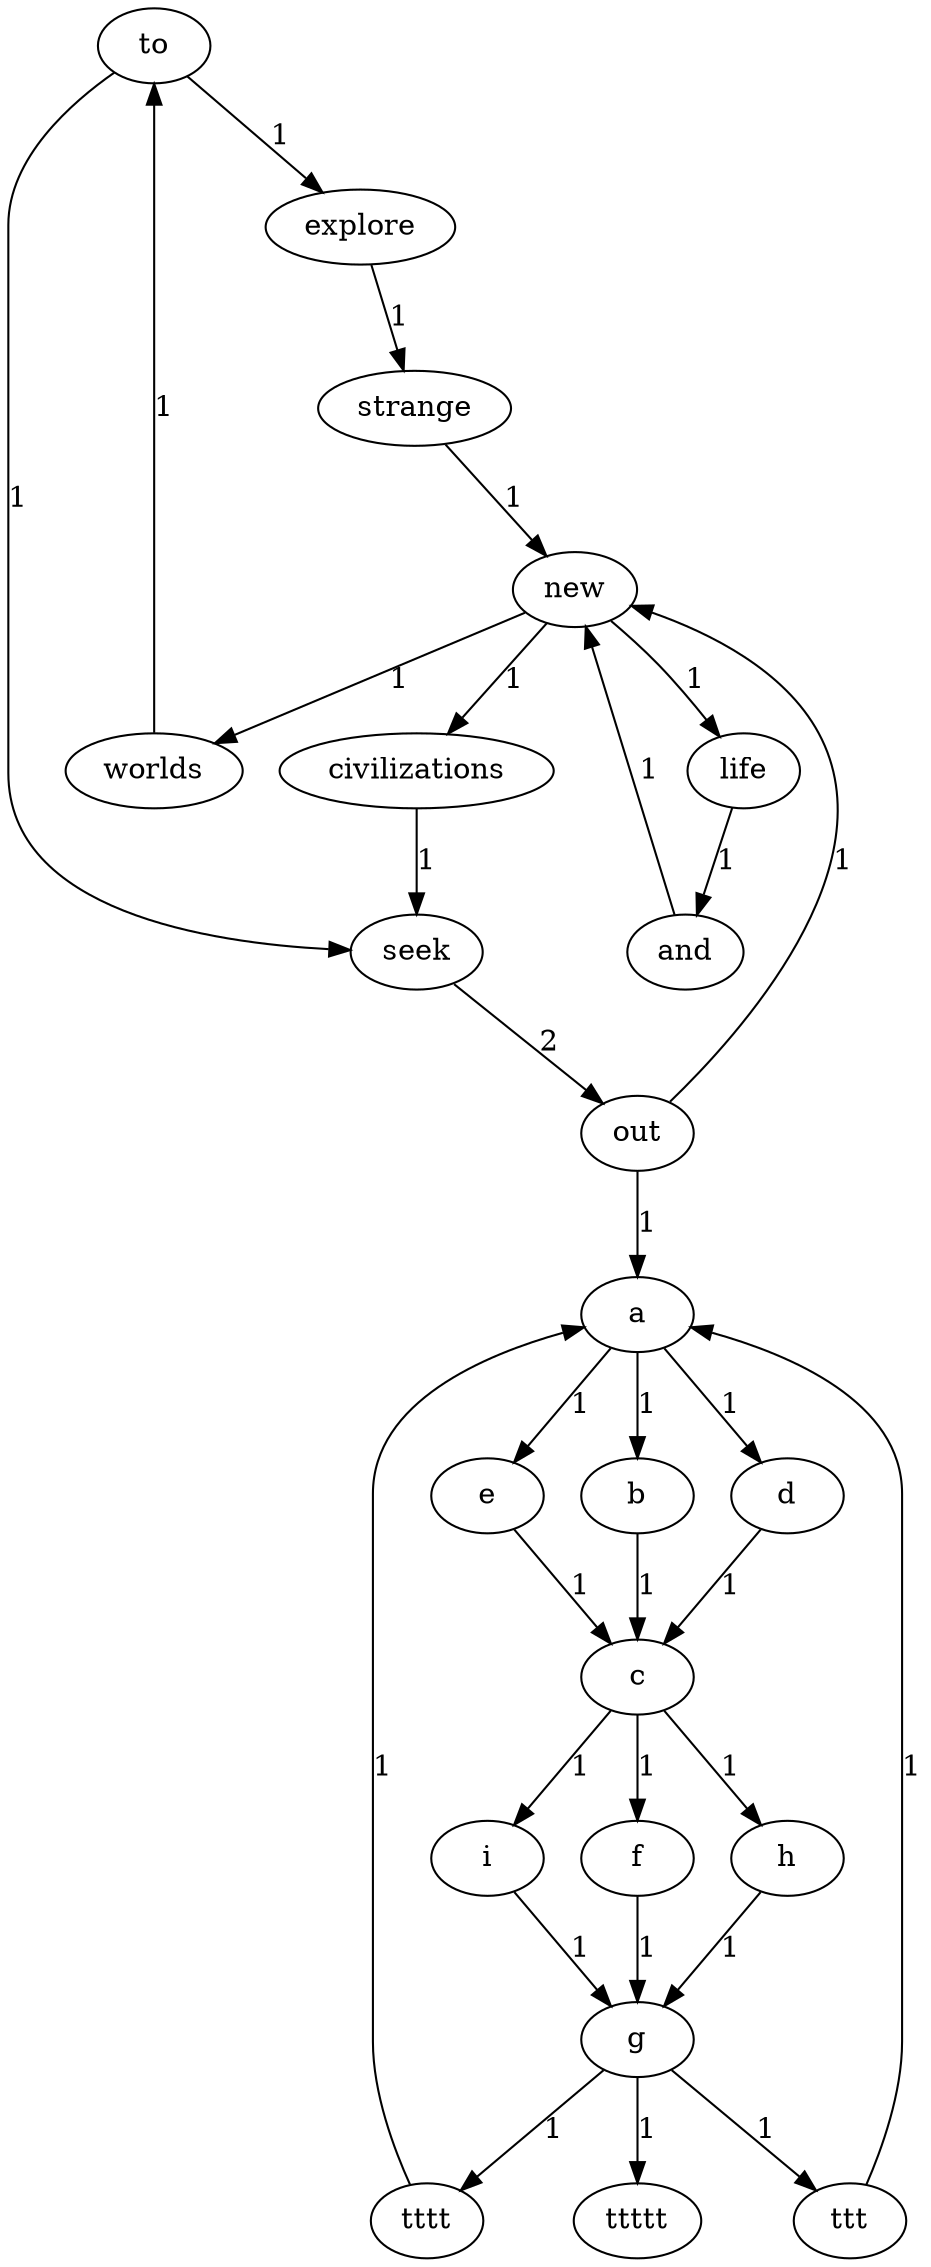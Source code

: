 digraph abc{to;
explore;
strange;
new;
worlds;
seek;
out;
life;
and;
civilizations;
a;
b;
c;
f;
g;
ttt;
d;
h;
tttt;
e;
i;
ttttt;
to -> explore [label = "1" ];
to -> seek [label = "1" ];
explore -> strange [label = "1" ];
strange -> new [label = "1" ];
new -> worlds [label = "1" ];
new -> life [label = "1" ];
new -> civilizations [label = "1" ];
worlds -> to [label = "1" ];
seek -> out [label = "2" ];
out -> new [label = "1" ];
out -> a [label = "1" ];
life -> and [label = "1" ];
and -> new [label = "1" ];
civilizations -> seek [label = "1" ];
a -> b [label = "1" ];
a -> d [label = "1" ];
a -> e [label = "1" ];
b -> c [label = "1" ];
c -> f [label = "1" ];
c -> h [label = "1" ];
c -> i [label = "1" ];
f -> g [label = "1" ];
g -> ttt [label = "1" ];
g -> tttt [label = "1" ];
g -> ttttt [label = "1" ];
ttt -> a [label = "1" ];
d -> c [label = "1" ];
h -> g [label = "1" ];
tttt -> a [label = "1" ];
e -> c [label = "1" ];
i -> g [label = "1" ];
}